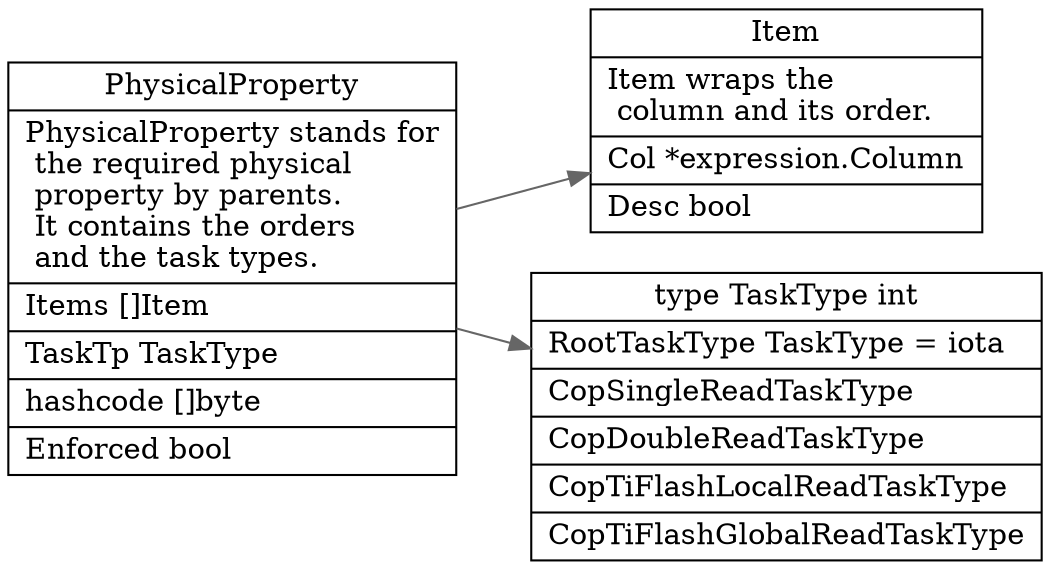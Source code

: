 digraph phyical_property {
  node[shape=box];
  edge[color=gray40];
  newrank=true;
  rankdir=LR;
  PhysicalProperty[
    shape="record";
    label="{{
      PhysicalProperty|
        PhysicalProperty stands for\l 
        the required physical \l 
        property by parents.\l
        It contains the orders\l 
        and the task types.\l|
	      Items []Item\l|
	      TaskTp TaskType\l|
        hashcode []byte\l|
        Enforced bool\l
    }}"];
  Item[
    shape="record";
    label="{{
      Item|
        Item wraps the \l
        column and its order.\l|
	      Col  *expression.Column\l|
	      Desc bool\l
    }}"];

  TaskType[
    shape="record";
    label="{{
        type TaskType int|
        RootTaskType TaskType = iota\l|
        CopSingleReadTaskType\l|
        CopDoubleReadTaskType\l|
        CopTiFlashLocalReadTaskType\l|
        CopTiFlashGlobalReadTaskType\l
    }}"];

  PhysicalProperty -> Item;
  PhysicalProperty -> TaskType;
}
